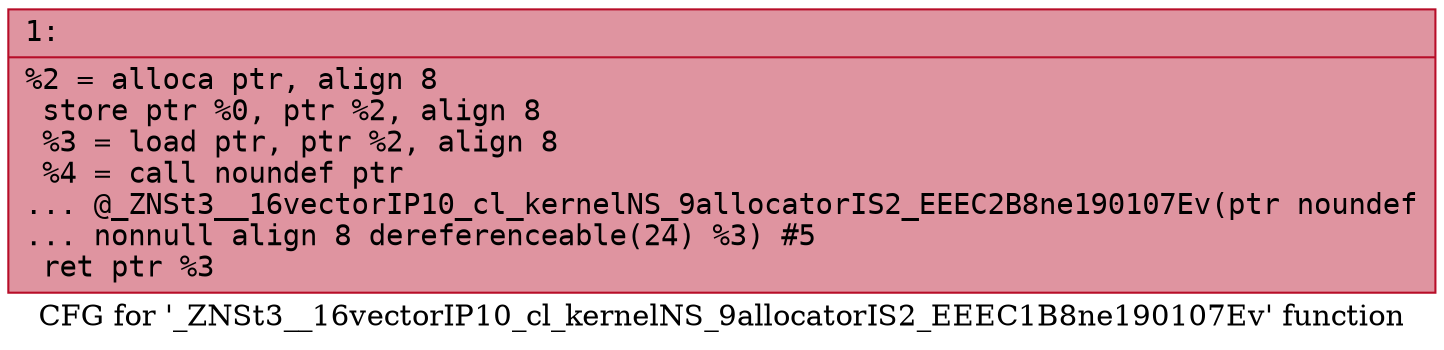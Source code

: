 digraph "CFG for '_ZNSt3__16vectorIP10_cl_kernelNS_9allocatorIS2_EEEC1B8ne190107Ev' function" {
	label="CFG for '_ZNSt3__16vectorIP10_cl_kernelNS_9allocatorIS2_EEEC1B8ne190107Ev' function";

	Node0x600000d00f00 [shape=record,color="#b70d28ff", style=filled, fillcolor="#b70d2870" fontname="Courier",label="{1:\l|  %2 = alloca ptr, align 8\l  store ptr %0, ptr %2, align 8\l  %3 = load ptr, ptr %2, align 8\l  %4 = call noundef ptr\l... @_ZNSt3__16vectorIP10_cl_kernelNS_9allocatorIS2_EEEC2B8ne190107Ev(ptr noundef\l... nonnull align 8 dereferenceable(24) %3) #5\l  ret ptr %3\l}"];
}
